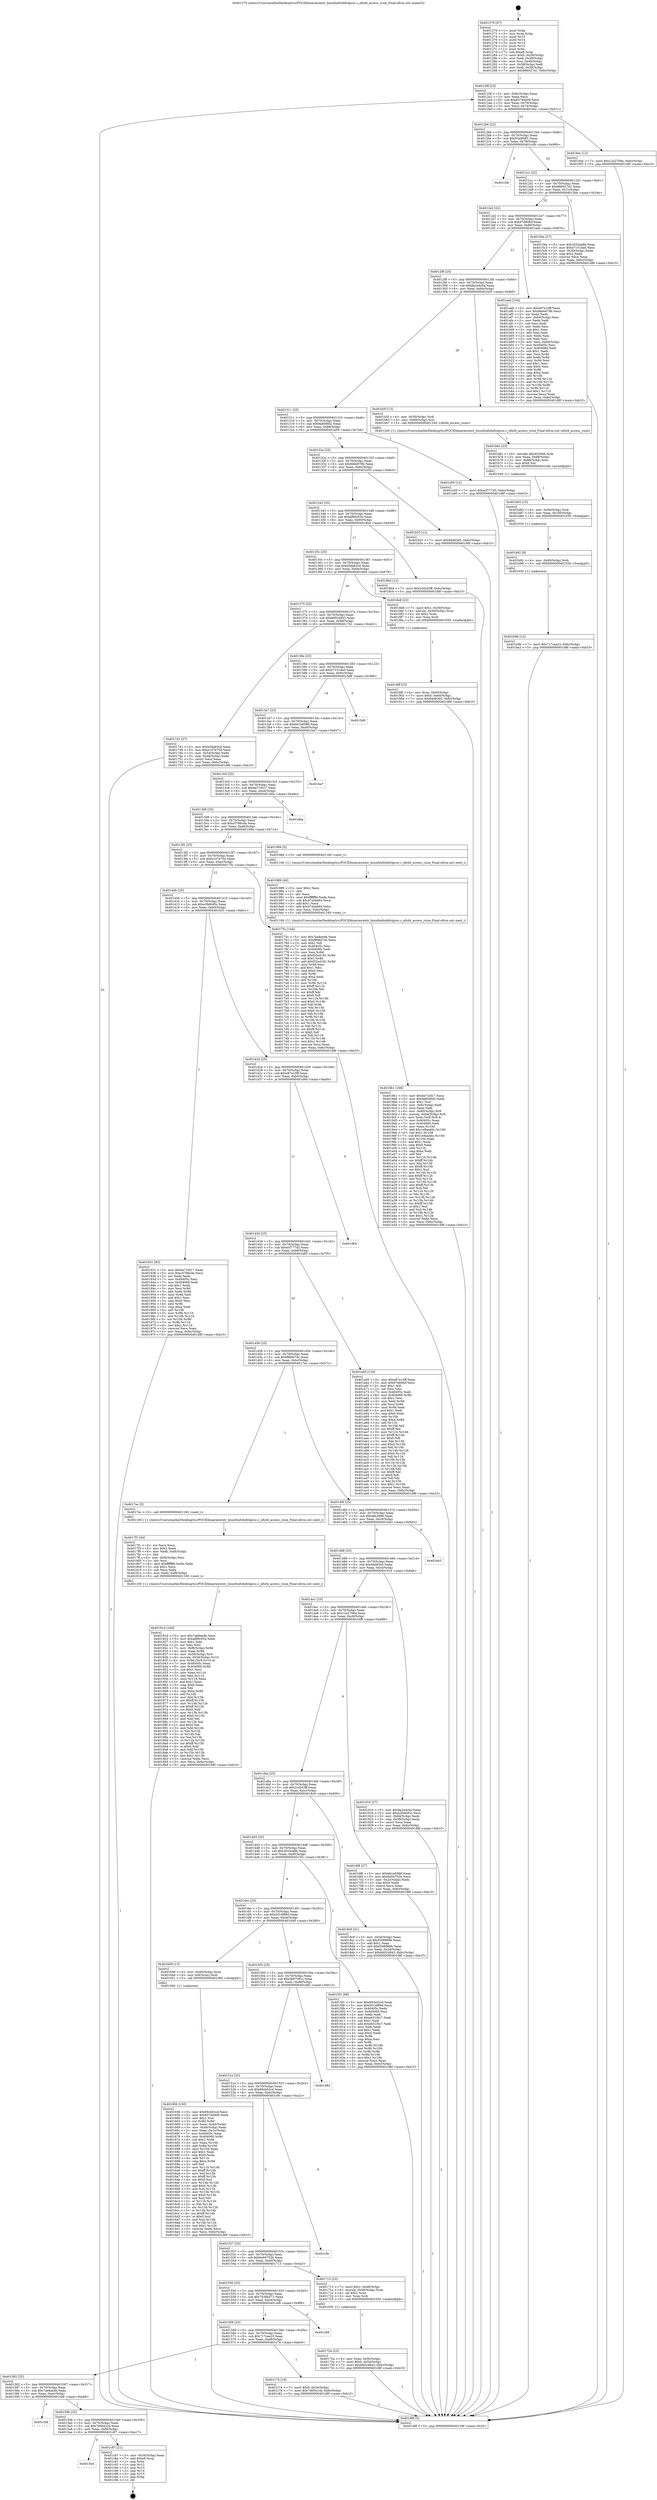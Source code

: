 digraph "0x401270" {
  label = "0x401270 (/mnt/c/Users/mathe/Desktop/tcc/POCII/binaries/extr_linuxfsnfsdnfs4proc.c_nfsd4_access_rsize_Final-ollvm.out::main(0))"
  labelloc = "t"
  node[shape=record]

  Entry [label="",width=0.3,height=0.3,shape=circle,fillcolor=black,style=filled]
  "0x40129f" [label="{
     0x40129f [23]\l
     | [instrs]\l
     &nbsp;&nbsp;0x40129f \<+3\>: mov -0x6c(%rbp),%eax\l
     &nbsp;&nbsp;0x4012a2 \<+2\>: mov %eax,%ecx\l
     &nbsp;&nbsp;0x4012a4 \<+6\>: sub $0x83749409,%ecx\l
     &nbsp;&nbsp;0x4012aa \<+3\>: mov %eax,-0x70(%rbp)\l
     &nbsp;&nbsp;0x4012ad \<+3\>: mov %ecx,-0x74(%rbp)\l
     &nbsp;&nbsp;0x4012b0 \<+6\>: je 00000000004016ec \<main+0x47c\>\l
  }"]
  "0x4016ec" [label="{
     0x4016ec [12]\l
     | [instrs]\l
     &nbsp;&nbsp;0x4016ec \<+7\>: movl $0x12a2706a,-0x6c(%rbp)\l
     &nbsp;&nbsp;0x4016f3 \<+5\>: jmp 0000000000401d8f \<main+0xb1f\>\l
  }"]
  "0x4012b6" [label="{
     0x4012b6 [22]\l
     | [instrs]\l
     &nbsp;&nbsp;0x4012b6 \<+5\>: jmp 00000000004012bb \<main+0x4b\>\l
     &nbsp;&nbsp;0x4012bb \<+3\>: mov -0x70(%rbp),%eax\l
     &nbsp;&nbsp;0x4012be \<+5\>: sub $0x83a094f1,%eax\l
     &nbsp;&nbsp;0x4012c3 \<+3\>: mov %eax,-0x78(%rbp)\l
     &nbsp;&nbsp;0x4012c6 \<+6\>: je 0000000000401c0b \<main+0x99b\>\l
  }"]
  Exit [label="",width=0.3,height=0.3,shape=circle,fillcolor=black,style=filled,peripheries=2]
  "0x401c0b" [label="{
     0x401c0b\l
  }", style=dashed]
  "0x4012cc" [label="{
     0x4012cc [22]\l
     | [instrs]\l
     &nbsp;&nbsp;0x4012cc \<+5\>: jmp 00000000004012d1 \<main+0x61\>\l
     &nbsp;&nbsp;0x4012d1 \<+3\>: mov -0x70(%rbp),%eax\l
     &nbsp;&nbsp;0x4012d4 \<+5\>: sub $0x866027d1,%eax\l
     &nbsp;&nbsp;0x4012d9 \<+3\>: mov %eax,-0x7c(%rbp)\l
     &nbsp;&nbsp;0x4012dc \<+6\>: je 00000000004015be \<main+0x34e\>\l
  }"]
  "0x4015b4" [label="{
     0x4015b4\l
  }", style=dashed]
  "0x4015be" [label="{
     0x4015be [27]\l
     | [instrs]\l
     &nbsp;&nbsp;0x4015be \<+5\>: mov $0x3033aa8b,%eax\l
     &nbsp;&nbsp;0x4015c3 \<+5\>: mov $0xb7151da0,%ecx\l
     &nbsp;&nbsp;0x4015c8 \<+3\>: mov -0x30(%rbp),%edx\l
     &nbsp;&nbsp;0x4015cb \<+3\>: cmp $0x2,%edx\l
     &nbsp;&nbsp;0x4015ce \<+3\>: cmovne %ecx,%eax\l
     &nbsp;&nbsp;0x4015d1 \<+3\>: mov %eax,-0x6c(%rbp)\l
     &nbsp;&nbsp;0x4015d4 \<+5\>: jmp 0000000000401d8f \<main+0xb1f\>\l
  }"]
  "0x4012e2" [label="{
     0x4012e2 [22]\l
     | [instrs]\l
     &nbsp;&nbsp;0x4012e2 \<+5\>: jmp 00000000004012e7 \<main+0x77\>\l
     &nbsp;&nbsp;0x4012e7 \<+3\>: mov -0x70(%rbp),%eax\l
     &nbsp;&nbsp;0x4012ea \<+5\>: sub $0x97d60fcf,%eax\l
     &nbsp;&nbsp;0x4012ef \<+3\>: mov %eax,-0x80(%rbp)\l
     &nbsp;&nbsp;0x4012f2 \<+6\>: je 0000000000401aeb \<main+0x87b\>\l
  }"]
  "0x401d8f" [label="{
     0x401d8f [5]\l
     | [instrs]\l
     &nbsp;&nbsp;0x401d8f \<+5\>: jmp 000000000040129f \<main+0x2f\>\l
  }"]
  "0x401270" [label="{
     0x401270 [47]\l
     | [instrs]\l
     &nbsp;&nbsp;0x401270 \<+1\>: push %rbp\l
     &nbsp;&nbsp;0x401271 \<+3\>: mov %rsp,%rbp\l
     &nbsp;&nbsp;0x401274 \<+2\>: push %r15\l
     &nbsp;&nbsp;0x401276 \<+2\>: push %r14\l
     &nbsp;&nbsp;0x401278 \<+2\>: push %r13\l
     &nbsp;&nbsp;0x40127a \<+2\>: push %r12\l
     &nbsp;&nbsp;0x40127c \<+1\>: push %rbx\l
     &nbsp;&nbsp;0x40127d \<+7\>: sub $0xe8,%rsp\l
     &nbsp;&nbsp;0x401284 \<+7\>: movl $0x0,-0x34(%rbp)\l
     &nbsp;&nbsp;0x40128b \<+3\>: mov %edi,-0x38(%rbp)\l
     &nbsp;&nbsp;0x40128e \<+4\>: mov %rsi,-0x40(%rbp)\l
     &nbsp;&nbsp;0x401292 \<+3\>: mov -0x38(%rbp),%edi\l
     &nbsp;&nbsp;0x401295 \<+3\>: mov %edi,-0x30(%rbp)\l
     &nbsp;&nbsp;0x401298 \<+7\>: movl $0x866027d1,-0x6c(%rbp)\l
  }"]
  "0x401c87" [label="{
     0x401c87 [21]\l
     | [instrs]\l
     &nbsp;&nbsp;0x401c87 \<+3\>: mov -0x34(%rbp),%eax\l
     &nbsp;&nbsp;0x401c8a \<+7\>: add $0xe8,%rsp\l
     &nbsp;&nbsp;0x401c91 \<+1\>: pop %rbx\l
     &nbsp;&nbsp;0x401c92 \<+2\>: pop %r12\l
     &nbsp;&nbsp;0x401c94 \<+2\>: pop %r13\l
     &nbsp;&nbsp;0x401c96 \<+2\>: pop %r14\l
     &nbsp;&nbsp;0x401c98 \<+2\>: pop %r15\l
     &nbsp;&nbsp;0x401c9a \<+1\>: pop %rbp\l
     &nbsp;&nbsp;0x401c9b \<+1\>: ret\l
  }"]
  "0x401aeb" [label="{
     0x401aeb [104]\l
     | [instrs]\l
     &nbsp;&nbsp;0x401aeb \<+5\>: mov $0xe87e10ff,%eax\l
     &nbsp;&nbsp;0x401af0 \<+5\>: mov $0x9e0e879b,%ecx\l
     &nbsp;&nbsp;0x401af5 \<+2\>: xor %edx,%edx\l
     &nbsp;&nbsp;0x401af7 \<+3\>: mov -0x64(%rbp),%esi\l
     &nbsp;&nbsp;0x401afa \<+2\>: mov %edx,%edi\l
     &nbsp;&nbsp;0x401afc \<+2\>: sub %esi,%edi\l
     &nbsp;&nbsp;0x401afe \<+2\>: mov %edx,%esi\l
     &nbsp;&nbsp;0x401b00 \<+3\>: sub $0x1,%esi\l
     &nbsp;&nbsp;0x401b03 \<+2\>: add %esi,%edi\l
     &nbsp;&nbsp;0x401b05 \<+2\>: mov %edx,%esi\l
     &nbsp;&nbsp;0x401b07 \<+2\>: sub %edi,%esi\l
     &nbsp;&nbsp;0x401b09 \<+3\>: mov %esi,-0x64(%rbp)\l
     &nbsp;&nbsp;0x401b0c \<+7\>: mov 0x40405c,%esi\l
     &nbsp;&nbsp;0x401b13 \<+7\>: mov 0x404060,%edi\l
     &nbsp;&nbsp;0x401b1a \<+3\>: sub $0x1,%edx\l
     &nbsp;&nbsp;0x401b1d \<+3\>: mov %esi,%r8d\l
     &nbsp;&nbsp;0x401b20 \<+3\>: add %edx,%r8d\l
     &nbsp;&nbsp;0x401b23 \<+4\>: imul %r8d,%esi\l
     &nbsp;&nbsp;0x401b27 \<+3\>: and $0x1,%esi\l
     &nbsp;&nbsp;0x401b2a \<+3\>: cmp $0x0,%esi\l
     &nbsp;&nbsp;0x401b2d \<+4\>: sete %r9b\l
     &nbsp;&nbsp;0x401b31 \<+3\>: cmp $0xa,%edi\l
     &nbsp;&nbsp;0x401b34 \<+4\>: setl %r10b\l
     &nbsp;&nbsp;0x401b38 \<+3\>: mov %r9b,%r11b\l
     &nbsp;&nbsp;0x401b3b \<+3\>: and %r10b,%r11b\l
     &nbsp;&nbsp;0x401b3e \<+3\>: xor %r10b,%r9b\l
     &nbsp;&nbsp;0x401b41 \<+3\>: or %r9b,%r11b\l
     &nbsp;&nbsp;0x401b44 \<+4\>: test $0x1,%r11b\l
     &nbsp;&nbsp;0x401b48 \<+3\>: cmovne %ecx,%eax\l
     &nbsp;&nbsp;0x401b4b \<+3\>: mov %eax,-0x6c(%rbp)\l
     &nbsp;&nbsp;0x401b4e \<+5\>: jmp 0000000000401d8f \<main+0xb1f\>\l
  }"]
  "0x4012f8" [label="{
     0x4012f8 [25]\l
     | [instrs]\l
     &nbsp;&nbsp;0x4012f8 \<+5\>: jmp 00000000004012fd \<main+0x8d\>\l
     &nbsp;&nbsp;0x4012fd \<+3\>: mov -0x70(%rbp),%eax\l
     &nbsp;&nbsp;0x401300 \<+5\>: sub $0x9a244c0a,%eax\l
     &nbsp;&nbsp;0x401305 \<+6\>: mov %eax,-0x84(%rbp)\l
     &nbsp;&nbsp;0x40130b \<+6\>: je 0000000000401b5f \<main+0x8ef\>\l
  }"]
  "0x40159b" [label="{
     0x40159b [25]\l
     | [instrs]\l
     &nbsp;&nbsp;0x40159b \<+5\>: jmp 00000000004015a0 \<main+0x330\>\l
     &nbsp;&nbsp;0x4015a0 \<+3\>: mov -0x70(%rbp),%eax\l
     &nbsp;&nbsp;0x4015a3 \<+5\>: sub $0x7d0041cb,%eax\l
     &nbsp;&nbsp;0x4015a8 \<+6\>: mov %eax,-0xf0(%rbp)\l
     &nbsp;&nbsp;0x4015ae \<+6\>: je 0000000000401c87 \<main+0xa17\>\l
  }"]
  "0x401b5f" [label="{
     0x401b5f [13]\l
     | [instrs]\l
     &nbsp;&nbsp;0x401b5f \<+4\>: mov -0x50(%rbp),%rdi\l
     &nbsp;&nbsp;0x401b63 \<+4\>: mov -0x60(%rbp),%rsi\l
     &nbsp;&nbsp;0x401b67 \<+5\>: call 0000000000401240 \<nfsd4_access_rsize\>\l
     | [calls]\l
     &nbsp;&nbsp;0x401240 \{1\} (/mnt/c/Users/mathe/Desktop/tcc/POCII/binaries/extr_linuxfsnfsdnfs4proc.c_nfsd4_access_rsize_Final-ollvm.out::nfsd4_access_rsize)\l
  }"]
  "0x401311" [label="{
     0x401311 [25]\l
     | [instrs]\l
     &nbsp;&nbsp;0x401311 \<+5\>: jmp 0000000000401316 \<main+0xa6\>\l
     &nbsp;&nbsp;0x401316 \<+3\>: mov -0x70(%rbp),%eax\l
     &nbsp;&nbsp;0x401319 \<+5\>: sub $0x9a856fd2,%eax\l
     &nbsp;&nbsp;0x40131e \<+6\>: mov %eax,-0x88(%rbp)\l
     &nbsp;&nbsp;0x401324 \<+6\>: je 0000000000401a59 \<main+0x7e9\>\l
  }"]
  "0x401cb8" [label="{
     0x401cb8\l
  }", style=dashed]
  "0x401a59" [label="{
     0x401a59 [12]\l
     | [instrs]\l
     &nbsp;&nbsp;0x401a59 \<+7\>: movl $0xecf777d3,-0x6c(%rbp)\l
     &nbsp;&nbsp;0x401a60 \<+5\>: jmp 0000000000401d8f \<main+0xb1f\>\l
  }"]
  "0x40132a" [label="{
     0x40132a [25]\l
     | [instrs]\l
     &nbsp;&nbsp;0x40132a \<+5\>: jmp 000000000040132f \<main+0xbf\>\l
     &nbsp;&nbsp;0x40132f \<+3\>: mov -0x70(%rbp),%eax\l
     &nbsp;&nbsp;0x401332 \<+5\>: sub $0x9e0e879b,%eax\l
     &nbsp;&nbsp;0x401337 \<+6\>: mov %eax,-0x8c(%rbp)\l
     &nbsp;&nbsp;0x40133d \<+6\>: je 0000000000401b53 \<main+0x8e3\>\l
  }"]
  "0x401582" [label="{
     0x401582 [25]\l
     | [instrs]\l
     &nbsp;&nbsp;0x401582 \<+5\>: jmp 0000000000401587 \<main+0x317\>\l
     &nbsp;&nbsp;0x401587 \<+3\>: mov -0x70(%rbp),%eax\l
     &nbsp;&nbsp;0x40158a \<+5\>: sub $0x7ae8ae4b,%eax\l
     &nbsp;&nbsp;0x40158f \<+6\>: mov %eax,-0xec(%rbp)\l
     &nbsp;&nbsp;0x401595 \<+6\>: je 0000000000401cb8 \<main+0xa48\>\l
  }"]
  "0x401b53" [label="{
     0x401b53 [12]\l
     | [instrs]\l
     &nbsp;&nbsp;0x401b53 \<+7\>: movl $0x94d63e5,-0x6c(%rbp)\l
     &nbsp;&nbsp;0x401b5a \<+5\>: jmp 0000000000401d8f \<main+0xb1f\>\l
  }"]
  "0x401343" [label="{
     0x401343 [25]\l
     | [instrs]\l
     &nbsp;&nbsp;0x401343 \<+5\>: jmp 0000000000401348 \<main+0xd8\>\l
     &nbsp;&nbsp;0x401348 \<+3\>: mov -0x70(%rbp),%eax\l
     &nbsp;&nbsp;0x40134b \<+5\>: sub $0xaf89c934,%eax\l
     &nbsp;&nbsp;0x401350 \<+6\>: mov %eax,-0x90(%rbp)\l
     &nbsp;&nbsp;0x401356 \<+6\>: je 00000000004018bd \<main+0x64d\>\l
  }"]
  "0x401c74" [label="{
     0x401c74 [19]\l
     | [instrs]\l
     &nbsp;&nbsp;0x401c74 \<+7\>: movl $0x0,-0x34(%rbp)\l
     &nbsp;&nbsp;0x401c7b \<+7\>: movl $0x7d0041cb,-0x6c(%rbp)\l
     &nbsp;&nbsp;0x401c82 \<+5\>: jmp 0000000000401d8f \<main+0xb1f\>\l
  }"]
  "0x4018bd" [label="{
     0x4018bd [12]\l
     | [instrs]\l
     &nbsp;&nbsp;0x4018bd \<+7\>: movl $0x2cd243ff,-0x6c(%rbp)\l
     &nbsp;&nbsp;0x4018c4 \<+5\>: jmp 0000000000401d8f \<main+0xb1f\>\l
  }"]
  "0x40135c" [label="{
     0x40135c [25]\l
     | [instrs]\l
     &nbsp;&nbsp;0x40135c \<+5\>: jmp 0000000000401361 \<main+0xf1\>\l
     &nbsp;&nbsp;0x401361 \<+3\>: mov -0x70(%rbp),%eax\l
     &nbsp;&nbsp;0x401364 \<+5\>: sub $0xb5da63cd,%eax\l
     &nbsp;&nbsp;0x401369 \<+6\>: mov %eax,-0x94(%rbp)\l
     &nbsp;&nbsp;0x40136f \<+6\>: je 00000000004018e8 \<main+0x678\>\l
  }"]
  "0x401569" [label="{
     0x401569 [25]\l
     | [instrs]\l
     &nbsp;&nbsp;0x401569 \<+5\>: jmp 000000000040156e \<main+0x2fe\>\l
     &nbsp;&nbsp;0x40156e \<+3\>: mov -0x70(%rbp),%eax\l
     &nbsp;&nbsp;0x401571 \<+5\>: sub $0x717cea23,%eax\l
     &nbsp;&nbsp;0x401576 \<+6\>: mov %eax,-0xe8(%rbp)\l
     &nbsp;&nbsp;0x40157c \<+6\>: je 0000000000401c74 \<main+0xa04\>\l
  }"]
  "0x4018e8" [label="{
     0x4018e8 [23]\l
     | [instrs]\l
     &nbsp;&nbsp;0x4018e8 \<+7\>: movl $0x1,-0x58(%rbp)\l
     &nbsp;&nbsp;0x4018ef \<+4\>: movslq -0x58(%rbp),%rax\l
     &nbsp;&nbsp;0x4018f3 \<+4\>: shl $0x2,%rax\l
     &nbsp;&nbsp;0x4018f7 \<+3\>: mov %rax,%rdi\l
     &nbsp;&nbsp;0x4018fa \<+5\>: call 0000000000401050 \<malloc@plt\>\l
     | [calls]\l
     &nbsp;&nbsp;0x401050 \{1\} (unknown)\l
  }"]
  "0x401375" [label="{
     0x401375 [25]\l
     | [instrs]\l
     &nbsp;&nbsp;0x401375 \<+5\>: jmp 000000000040137a \<main+0x10a\>\l
     &nbsp;&nbsp;0x40137a \<+3\>: mov -0x70(%rbp),%eax\l
     &nbsp;&nbsp;0x40137d \<+5\>: sub $0xb6024843,%eax\l
     &nbsp;&nbsp;0x401382 \<+6\>: mov %eax,-0x98(%rbp)\l
     &nbsp;&nbsp;0x401388 \<+6\>: je 0000000000401741 \<main+0x4d1\>\l
  }"]
  "0x401c68" [label="{
     0x401c68\l
  }", style=dashed]
  "0x401741" [label="{
     0x401741 [27]\l
     | [instrs]\l
     &nbsp;&nbsp;0x401741 \<+5\>: mov $0xb5da63cd,%eax\l
     &nbsp;&nbsp;0x401746 \<+5\>: mov $0xe1d7e75d,%ecx\l
     &nbsp;&nbsp;0x40174b \<+3\>: mov -0x54(%rbp),%edx\l
     &nbsp;&nbsp;0x40174e \<+3\>: cmp -0x48(%rbp),%edx\l
     &nbsp;&nbsp;0x401751 \<+3\>: cmovl %ecx,%eax\l
     &nbsp;&nbsp;0x401754 \<+3\>: mov %eax,-0x6c(%rbp)\l
     &nbsp;&nbsp;0x401757 \<+5\>: jmp 0000000000401d8f \<main+0xb1f\>\l
  }"]
  "0x40138e" [label="{
     0x40138e [25]\l
     | [instrs]\l
     &nbsp;&nbsp;0x40138e \<+5\>: jmp 0000000000401393 \<main+0x123\>\l
     &nbsp;&nbsp;0x401393 \<+3\>: mov -0x70(%rbp),%eax\l
     &nbsp;&nbsp;0x401396 \<+5\>: sub $0xb7151da0,%eax\l
     &nbsp;&nbsp;0x40139b \<+6\>: mov %eax,-0x9c(%rbp)\l
     &nbsp;&nbsp;0x4013a1 \<+6\>: je 00000000004015d9 \<main+0x369\>\l
  }"]
  "0x401b9b" [label="{
     0x401b9b [12]\l
     | [instrs]\l
     &nbsp;&nbsp;0x401b9b \<+7\>: movl $0x717cea23,-0x6c(%rbp)\l
     &nbsp;&nbsp;0x401ba2 \<+5\>: jmp 0000000000401d8f \<main+0xb1f\>\l
  }"]
  "0x4015d9" [label="{
     0x4015d9\l
  }", style=dashed]
  "0x4013a7" [label="{
     0x4013a7 [25]\l
     | [instrs]\l
     &nbsp;&nbsp;0x4013a7 \<+5\>: jmp 00000000004013ac \<main+0x13c\>\l
     &nbsp;&nbsp;0x4013ac \<+3\>: mov -0x70(%rbp),%eax\l
     &nbsp;&nbsp;0x4013af \<+5\>: sub $0xbb1e6588,%eax\l
     &nbsp;&nbsp;0x4013b4 \<+6\>: mov %eax,-0xa0(%rbp)\l
     &nbsp;&nbsp;0x4013ba \<+6\>: je 0000000000401ba7 \<main+0x937\>\l
  }"]
  "0x401b92" [label="{
     0x401b92 [9]\l
     | [instrs]\l
     &nbsp;&nbsp;0x401b92 \<+4\>: mov -0x60(%rbp),%rdi\l
     &nbsp;&nbsp;0x401b96 \<+5\>: call 0000000000401030 \<free@plt\>\l
     | [calls]\l
     &nbsp;&nbsp;0x401030 \{1\} (unknown)\l
  }"]
  "0x401ba7" [label="{
     0x401ba7\l
  }", style=dashed]
  "0x4013c0" [label="{
     0x4013c0 [25]\l
     | [instrs]\l
     &nbsp;&nbsp;0x4013c0 \<+5\>: jmp 00000000004013c5 \<main+0x155\>\l
     &nbsp;&nbsp;0x4013c5 \<+3\>: mov -0x70(%rbp),%eax\l
     &nbsp;&nbsp;0x4013c8 \<+5\>: sub $0xbe71fd17,%eax\l
     &nbsp;&nbsp;0x4013cd \<+6\>: mov %eax,-0xa4(%rbp)\l
     &nbsp;&nbsp;0x4013d3 \<+6\>: je 0000000000401d0a \<main+0xa9a\>\l
  }"]
  "0x401b83" [label="{
     0x401b83 [15]\l
     | [instrs]\l
     &nbsp;&nbsp;0x401b83 \<+4\>: mov -0x50(%rbp),%rdi\l
     &nbsp;&nbsp;0x401b87 \<+6\>: mov %eax,-0x100(%rbp)\l
     &nbsp;&nbsp;0x401b8d \<+5\>: call 0000000000401030 \<free@plt\>\l
     | [calls]\l
     &nbsp;&nbsp;0x401030 \{1\} (unknown)\l
  }"]
  "0x401d0a" [label="{
     0x401d0a\l
  }", style=dashed]
  "0x4013d9" [label="{
     0x4013d9 [25]\l
     | [instrs]\l
     &nbsp;&nbsp;0x4013d9 \<+5\>: jmp 00000000004013de \<main+0x16e\>\l
     &nbsp;&nbsp;0x4013de \<+3\>: mov -0x70(%rbp),%eax\l
     &nbsp;&nbsp;0x4013e1 \<+5\>: sub $0xc5786cde,%eax\l
     &nbsp;&nbsp;0x4013e6 \<+6\>: mov %eax,-0xa8(%rbp)\l
     &nbsp;&nbsp;0x4013ec \<+6\>: je 0000000000401984 \<main+0x714\>\l
  }"]
  "0x401b6c" [label="{
     0x401b6c [23]\l
     | [instrs]\l
     &nbsp;&nbsp;0x401b6c \<+10\>: movabs $0x4020b6,%rdi\l
     &nbsp;&nbsp;0x401b76 \<+3\>: mov %eax,-0x68(%rbp)\l
     &nbsp;&nbsp;0x401b79 \<+3\>: mov -0x68(%rbp),%esi\l
     &nbsp;&nbsp;0x401b7c \<+2\>: mov $0x0,%al\l
     &nbsp;&nbsp;0x401b7e \<+5\>: call 0000000000401040 \<printf@plt\>\l
     | [calls]\l
     &nbsp;&nbsp;0x401040 \{1\} (unknown)\l
  }"]
  "0x401984" [label="{
     0x401984 [5]\l
     | [instrs]\l
     &nbsp;&nbsp;0x401984 \<+5\>: call 0000000000401160 \<next_i\>\l
     | [calls]\l
     &nbsp;&nbsp;0x401160 \{1\} (/mnt/c/Users/mathe/Desktop/tcc/POCII/binaries/extr_linuxfsnfsdnfs4proc.c_nfsd4_access_rsize_Final-ollvm.out::next_i)\l
  }"]
  "0x4013f2" [label="{
     0x4013f2 [25]\l
     | [instrs]\l
     &nbsp;&nbsp;0x4013f2 \<+5\>: jmp 00000000004013f7 \<main+0x187\>\l
     &nbsp;&nbsp;0x4013f7 \<+3\>: mov -0x70(%rbp),%eax\l
     &nbsp;&nbsp;0x4013fa \<+5\>: sub $0xe1d7e75d,%eax\l
     &nbsp;&nbsp;0x4013ff \<+6\>: mov %eax,-0xac(%rbp)\l
     &nbsp;&nbsp;0x401405 \<+6\>: je 000000000040175c \<main+0x4ec\>\l
  }"]
  "0x4019b1" [label="{
     0x4019b1 [168]\l
     | [instrs]\l
     &nbsp;&nbsp;0x4019b1 \<+5\>: mov $0xbe71fd17,%ecx\l
     &nbsp;&nbsp;0x4019b6 \<+5\>: mov $0x9a856fd2,%edx\l
     &nbsp;&nbsp;0x4019bb \<+3\>: mov $0x1,%sil\l
     &nbsp;&nbsp;0x4019be \<+6\>: mov -0xfc(%rbp),%edi\l
     &nbsp;&nbsp;0x4019c4 \<+3\>: imul %eax,%edi\l
     &nbsp;&nbsp;0x4019c7 \<+4\>: mov -0x60(%rbp),%r8\l
     &nbsp;&nbsp;0x4019cb \<+4\>: movslq -0x64(%rbp),%r9\l
     &nbsp;&nbsp;0x4019cf \<+4\>: mov %edi,(%r8,%r9,4)\l
     &nbsp;&nbsp;0x4019d3 \<+7\>: mov 0x40405c,%eax\l
     &nbsp;&nbsp;0x4019da \<+7\>: mov 0x404060,%edi\l
     &nbsp;&nbsp;0x4019e1 \<+3\>: mov %eax,%r10d\l
     &nbsp;&nbsp;0x4019e4 \<+7\>: add $0x1e8aaddc,%r10d\l
     &nbsp;&nbsp;0x4019eb \<+4\>: sub $0x1,%r10d\l
     &nbsp;&nbsp;0x4019ef \<+7\>: sub $0x1e8aaddc,%r10d\l
     &nbsp;&nbsp;0x4019f6 \<+4\>: imul %r10d,%eax\l
     &nbsp;&nbsp;0x4019fa \<+3\>: and $0x1,%eax\l
     &nbsp;&nbsp;0x4019fd \<+3\>: cmp $0x0,%eax\l
     &nbsp;&nbsp;0x401a00 \<+4\>: sete %r11b\l
     &nbsp;&nbsp;0x401a04 \<+3\>: cmp $0xa,%edi\l
     &nbsp;&nbsp;0x401a07 \<+3\>: setl %bl\l
     &nbsp;&nbsp;0x401a0a \<+3\>: mov %r11b,%r14b\l
     &nbsp;&nbsp;0x401a0d \<+4\>: xor $0xff,%r14b\l
     &nbsp;&nbsp;0x401a11 \<+3\>: mov %bl,%r15b\l
     &nbsp;&nbsp;0x401a14 \<+4\>: xor $0xff,%r15b\l
     &nbsp;&nbsp;0x401a18 \<+4\>: xor $0x1,%sil\l
     &nbsp;&nbsp;0x401a1c \<+3\>: mov %r14b,%r12b\l
     &nbsp;&nbsp;0x401a1f \<+4\>: and $0xff,%r12b\l
     &nbsp;&nbsp;0x401a23 \<+3\>: and %sil,%r11b\l
     &nbsp;&nbsp;0x401a26 \<+3\>: mov %r15b,%r13b\l
     &nbsp;&nbsp;0x401a29 \<+4\>: and $0xff,%r13b\l
     &nbsp;&nbsp;0x401a2d \<+3\>: and %sil,%bl\l
     &nbsp;&nbsp;0x401a30 \<+3\>: or %r11b,%r12b\l
     &nbsp;&nbsp;0x401a33 \<+3\>: or %bl,%r13b\l
     &nbsp;&nbsp;0x401a36 \<+3\>: xor %r13b,%r12b\l
     &nbsp;&nbsp;0x401a39 \<+3\>: or %r15b,%r14b\l
     &nbsp;&nbsp;0x401a3c \<+4\>: xor $0xff,%r14b\l
     &nbsp;&nbsp;0x401a40 \<+4\>: or $0x1,%sil\l
     &nbsp;&nbsp;0x401a44 \<+3\>: and %sil,%r14b\l
     &nbsp;&nbsp;0x401a47 \<+3\>: or %r14b,%r12b\l
     &nbsp;&nbsp;0x401a4a \<+4\>: test $0x1,%r12b\l
     &nbsp;&nbsp;0x401a4e \<+3\>: cmovne %edx,%ecx\l
     &nbsp;&nbsp;0x401a51 \<+3\>: mov %ecx,-0x6c(%rbp)\l
     &nbsp;&nbsp;0x401a54 \<+5\>: jmp 0000000000401d8f \<main+0xb1f\>\l
  }"]
  "0x40175c" [label="{
     0x40175c [144]\l
     | [instrs]\l
     &nbsp;&nbsp;0x40175c \<+5\>: mov $0x7ae8ae4b,%eax\l
     &nbsp;&nbsp;0x401761 \<+5\>: mov $0xf89847dc,%ecx\l
     &nbsp;&nbsp;0x401766 \<+2\>: mov $0x1,%dl\l
     &nbsp;&nbsp;0x401768 \<+7\>: mov 0x40405c,%esi\l
     &nbsp;&nbsp;0x40176f \<+7\>: mov 0x404060,%edi\l
     &nbsp;&nbsp;0x401776 \<+3\>: mov %esi,%r8d\l
     &nbsp;&nbsp;0x401779 \<+7\>: sub $0xf32a4181,%r8d\l
     &nbsp;&nbsp;0x401780 \<+4\>: sub $0x1,%r8d\l
     &nbsp;&nbsp;0x401784 \<+7\>: add $0xf32a4181,%r8d\l
     &nbsp;&nbsp;0x40178b \<+4\>: imul %r8d,%esi\l
     &nbsp;&nbsp;0x40178f \<+3\>: and $0x1,%esi\l
     &nbsp;&nbsp;0x401792 \<+3\>: cmp $0x0,%esi\l
     &nbsp;&nbsp;0x401795 \<+4\>: sete %r9b\l
     &nbsp;&nbsp;0x401799 \<+3\>: cmp $0xa,%edi\l
     &nbsp;&nbsp;0x40179c \<+4\>: setl %r10b\l
     &nbsp;&nbsp;0x4017a0 \<+3\>: mov %r9b,%r11b\l
     &nbsp;&nbsp;0x4017a3 \<+4\>: xor $0xff,%r11b\l
     &nbsp;&nbsp;0x4017a7 \<+3\>: mov %r10b,%bl\l
     &nbsp;&nbsp;0x4017aa \<+3\>: xor $0xff,%bl\l
     &nbsp;&nbsp;0x4017ad \<+3\>: xor $0x0,%dl\l
     &nbsp;&nbsp;0x4017b0 \<+3\>: mov %r11b,%r14b\l
     &nbsp;&nbsp;0x4017b3 \<+4\>: and $0x0,%r14b\l
     &nbsp;&nbsp;0x4017b7 \<+3\>: and %dl,%r9b\l
     &nbsp;&nbsp;0x4017ba \<+3\>: mov %bl,%r15b\l
     &nbsp;&nbsp;0x4017bd \<+4\>: and $0x0,%r15b\l
     &nbsp;&nbsp;0x4017c1 \<+3\>: and %dl,%r10b\l
     &nbsp;&nbsp;0x4017c4 \<+3\>: or %r9b,%r14b\l
     &nbsp;&nbsp;0x4017c7 \<+3\>: or %r10b,%r15b\l
     &nbsp;&nbsp;0x4017ca \<+3\>: xor %r15b,%r14b\l
     &nbsp;&nbsp;0x4017cd \<+3\>: or %bl,%r11b\l
     &nbsp;&nbsp;0x4017d0 \<+4\>: xor $0xff,%r11b\l
     &nbsp;&nbsp;0x4017d4 \<+3\>: or $0x0,%dl\l
     &nbsp;&nbsp;0x4017d7 \<+3\>: and %dl,%r11b\l
     &nbsp;&nbsp;0x4017da \<+3\>: or %r11b,%r14b\l
     &nbsp;&nbsp;0x4017dd \<+4\>: test $0x1,%r14b\l
     &nbsp;&nbsp;0x4017e1 \<+3\>: cmovne %ecx,%eax\l
     &nbsp;&nbsp;0x4017e4 \<+3\>: mov %eax,-0x6c(%rbp)\l
     &nbsp;&nbsp;0x4017e7 \<+5\>: jmp 0000000000401d8f \<main+0xb1f\>\l
  }"]
  "0x40140b" [label="{
     0x40140b [25]\l
     | [instrs]\l
     &nbsp;&nbsp;0x40140b \<+5\>: jmp 0000000000401410 \<main+0x1a0\>\l
     &nbsp;&nbsp;0x401410 \<+3\>: mov -0x70(%rbp),%eax\l
     &nbsp;&nbsp;0x401413 \<+5\>: sub $0xe29d0d5c,%eax\l
     &nbsp;&nbsp;0x401418 \<+6\>: mov %eax,-0xb0(%rbp)\l
     &nbsp;&nbsp;0x40141e \<+6\>: je 0000000000401931 \<main+0x6c1\>\l
  }"]
  "0x401989" [label="{
     0x401989 [40]\l
     | [instrs]\l
     &nbsp;&nbsp;0x401989 \<+5\>: mov $0x2,%ecx\l
     &nbsp;&nbsp;0x40198e \<+1\>: cltd\l
     &nbsp;&nbsp;0x40198f \<+2\>: idiv %ecx\l
     &nbsp;&nbsp;0x401991 \<+6\>: imul $0xfffffffe,%edx,%ecx\l
     &nbsp;&nbsp;0x401997 \<+6\>: sub $0x47a5a664,%ecx\l
     &nbsp;&nbsp;0x40199d \<+3\>: add $0x1,%ecx\l
     &nbsp;&nbsp;0x4019a0 \<+6\>: add $0x47a5a664,%ecx\l
     &nbsp;&nbsp;0x4019a6 \<+6\>: mov %ecx,-0xfc(%rbp)\l
     &nbsp;&nbsp;0x4019ac \<+5\>: call 0000000000401160 \<next_i\>\l
     | [calls]\l
     &nbsp;&nbsp;0x401160 \{1\} (/mnt/c/Users/mathe/Desktop/tcc/POCII/binaries/extr_linuxfsnfsdnfs4proc.c_nfsd4_access_rsize_Final-ollvm.out::next_i)\l
  }"]
  "0x401931" [label="{
     0x401931 [83]\l
     | [instrs]\l
     &nbsp;&nbsp;0x401931 \<+5\>: mov $0xbe71fd17,%eax\l
     &nbsp;&nbsp;0x401936 \<+5\>: mov $0xc5786cde,%ecx\l
     &nbsp;&nbsp;0x40193b \<+2\>: xor %edx,%edx\l
     &nbsp;&nbsp;0x40193d \<+7\>: mov 0x40405c,%esi\l
     &nbsp;&nbsp;0x401944 \<+7\>: mov 0x404060,%edi\l
     &nbsp;&nbsp;0x40194b \<+3\>: sub $0x1,%edx\l
     &nbsp;&nbsp;0x40194e \<+3\>: mov %esi,%r8d\l
     &nbsp;&nbsp;0x401951 \<+3\>: add %edx,%r8d\l
     &nbsp;&nbsp;0x401954 \<+4\>: imul %r8d,%esi\l
     &nbsp;&nbsp;0x401958 \<+3\>: and $0x1,%esi\l
     &nbsp;&nbsp;0x40195b \<+3\>: cmp $0x0,%esi\l
     &nbsp;&nbsp;0x40195e \<+4\>: sete %r9b\l
     &nbsp;&nbsp;0x401962 \<+3\>: cmp $0xa,%edi\l
     &nbsp;&nbsp;0x401965 \<+4\>: setl %r10b\l
     &nbsp;&nbsp;0x401969 \<+3\>: mov %r9b,%r11b\l
     &nbsp;&nbsp;0x40196c \<+3\>: and %r10b,%r11b\l
     &nbsp;&nbsp;0x40196f \<+3\>: xor %r10b,%r9b\l
     &nbsp;&nbsp;0x401972 \<+3\>: or %r9b,%r11b\l
     &nbsp;&nbsp;0x401975 \<+4\>: test $0x1,%r11b\l
     &nbsp;&nbsp;0x401979 \<+3\>: cmovne %ecx,%eax\l
     &nbsp;&nbsp;0x40197c \<+3\>: mov %eax,-0x6c(%rbp)\l
     &nbsp;&nbsp;0x40197f \<+5\>: jmp 0000000000401d8f \<main+0xb1f\>\l
  }"]
  "0x401424" [label="{
     0x401424 [25]\l
     | [instrs]\l
     &nbsp;&nbsp;0x401424 \<+5\>: jmp 0000000000401429 \<main+0x1b9\>\l
     &nbsp;&nbsp;0x401429 \<+3\>: mov -0x70(%rbp),%eax\l
     &nbsp;&nbsp;0x40142c \<+5\>: sub $0xe87e10ff,%eax\l
     &nbsp;&nbsp;0x401431 \<+6\>: mov %eax,-0xb4(%rbp)\l
     &nbsp;&nbsp;0x401437 \<+6\>: je 0000000000401d64 \<main+0xaf4\>\l
  }"]
  "0x4018ff" [label="{
     0x4018ff [23]\l
     | [instrs]\l
     &nbsp;&nbsp;0x4018ff \<+4\>: mov %rax,-0x60(%rbp)\l
     &nbsp;&nbsp;0x401903 \<+7\>: movl $0x0,-0x64(%rbp)\l
     &nbsp;&nbsp;0x40190a \<+7\>: movl $0x94d63e5,-0x6c(%rbp)\l
     &nbsp;&nbsp;0x401911 \<+5\>: jmp 0000000000401d8f \<main+0xb1f\>\l
  }"]
  "0x401d64" [label="{
     0x401d64\l
  }", style=dashed]
  "0x40143d" [label="{
     0x40143d [25]\l
     | [instrs]\l
     &nbsp;&nbsp;0x40143d \<+5\>: jmp 0000000000401442 \<main+0x1d2\>\l
     &nbsp;&nbsp;0x401442 \<+3\>: mov -0x70(%rbp),%eax\l
     &nbsp;&nbsp;0x401445 \<+5\>: sub $0xecf777d3,%eax\l
     &nbsp;&nbsp;0x40144a \<+6\>: mov %eax,-0xb8(%rbp)\l
     &nbsp;&nbsp;0x401450 \<+6\>: je 0000000000401a65 \<main+0x7f5\>\l
  }"]
  "0x40181d" [label="{
     0x40181d [160]\l
     | [instrs]\l
     &nbsp;&nbsp;0x40181d \<+5\>: mov $0x7ae8ae4b,%ecx\l
     &nbsp;&nbsp;0x401822 \<+5\>: mov $0xaf89c934,%edx\l
     &nbsp;&nbsp;0x401827 \<+3\>: mov $0x1,%dil\l
     &nbsp;&nbsp;0x40182a \<+2\>: xor %esi,%esi\l
     &nbsp;&nbsp;0x40182c \<+7\>: mov -0xf8(%rbp),%r8d\l
     &nbsp;&nbsp;0x401833 \<+4\>: imul %eax,%r8d\l
     &nbsp;&nbsp;0x401837 \<+4\>: mov -0x50(%rbp),%r9\l
     &nbsp;&nbsp;0x40183b \<+4\>: movslq -0x54(%rbp),%r10\l
     &nbsp;&nbsp;0x40183f \<+4\>: mov %r8d,(%r9,%r10,4)\l
     &nbsp;&nbsp;0x401843 \<+7\>: mov 0x40405c,%eax\l
     &nbsp;&nbsp;0x40184a \<+8\>: mov 0x404060,%r8d\l
     &nbsp;&nbsp;0x401852 \<+3\>: sub $0x1,%esi\l
     &nbsp;&nbsp;0x401855 \<+3\>: mov %eax,%r11d\l
     &nbsp;&nbsp;0x401858 \<+3\>: add %esi,%r11d\l
     &nbsp;&nbsp;0x40185b \<+4\>: imul %r11d,%eax\l
     &nbsp;&nbsp;0x40185f \<+3\>: and $0x1,%eax\l
     &nbsp;&nbsp;0x401862 \<+3\>: cmp $0x0,%eax\l
     &nbsp;&nbsp;0x401865 \<+3\>: sete %bl\l
     &nbsp;&nbsp;0x401868 \<+4\>: cmp $0xa,%r8d\l
     &nbsp;&nbsp;0x40186c \<+4\>: setl %r14b\l
     &nbsp;&nbsp;0x401870 \<+3\>: mov %bl,%r15b\l
     &nbsp;&nbsp;0x401873 \<+4\>: xor $0xff,%r15b\l
     &nbsp;&nbsp;0x401877 \<+3\>: mov %r14b,%r12b\l
     &nbsp;&nbsp;0x40187a \<+4\>: xor $0xff,%r12b\l
     &nbsp;&nbsp;0x40187e \<+4\>: xor $0x0,%dil\l
     &nbsp;&nbsp;0x401882 \<+3\>: mov %r15b,%r13b\l
     &nbsp;&nbsp;0x401885 \<+4\>: and $0x0,%r13b\l
     &nbsp;&nbsp;0x401889 \<+3\>: and %dil,%bl\l
     &nbsp;&nbsp;0x40188c \<+3\>: mov %r12b,%al\l
     &nbsp;&nbsp;0x40188f \<+2\>: and $0x0,%al\l
     &nbsp;&nbsp;0x401891 \<+3\>: and %dil,%r14b\l
     &nbsp;&nbsp;0x401894 \<+3\>: or %bl,%r13b\l
     &nbsp;&nbsp;0x401897 \<+3\>: or %r14b,%al\l
     &nbsp;&nbsp;0x40189a \<+3\>: xor %al,%r13b\l
     &nbsp;&nbsp;0x40189d \<+3\>: or %r12b,%r15b\l
     &nbsp;&nbsp;0x4018a0 \<+4\>: xor $0xff,%r15b\l
     &nbsp;&nbsp;0x4018a4 \<+4\>: or $0x0,%dil\l
     &nbsp;&nbsp;0x4018a8 \<+3\>: and %dil,%r15b\l
     &nbsp;&nbsp;0x4018ab \<+3\>: or %r15b,%r13b\l
     &nbsp;&nbsp;0x4018ae \<+4\>: test $0x1,%r13b\l
     &nbsp;&nbsp;0x4018b2 \<+3\>: cmovne %edx,%ecx\l
     &nbsp;&nbsp;0x4018b5 \<+3\>: mov %ecx,-0x6c(%rbp)\l
     &nbsp;&nbsp;0x4018b8 \<+5\>: jmp 0000000000401d8f \<main+0xb1f\>\l
  }"]
  "0x401a65" [label="{
     0x401a65 [134]\l
     | [instrs]\l
     &nbsp;&nbsp;0x401a65 \<+5\>: mov $0xe87e10ff,%eax\l
     &nbsp;&nbsp;0x401a6a \<+5\>: mov $0x97d60fcf,%ecx\l
     &nbsp;&nbsp;0x401a6f \<+2\>: mov $0x1,%dl\l
     &nbsp;&nbsp;0x401a71 \<+2\>: xor %esi,%esi\l
     &nbsp;&nbsp;0x401a73 \<+7\>: mov 0x40405c,%edi\l
     &nbsp;&nbsp;0x401a7a \<+8\>: mov 0x404060,%r8d\l
     &nbsp;&nbsp;0x401a82 \<+3\>: sub $0x1,%esi\l
     &nbsp;&nbsp;0x401a85 \<+3\>: mov %edi,%r9d\l
     &nbsp;&nbsp;0x401a88 \<+3\>: add %esi,%r9d\l
     &nbsp;&nbsp;0x401a8b \<+4\>: imul %r9d,%edi\l
     &nbsp;&nbsp;0x401a8f \<+3\>: and $0x1,%edi\l
     &nbsp;&nbsp;0x401a92 \<+3\>: cmp $0x0,%edi\l
     &nbsp;&nbsp;0x401a95 \<+4\>: sete %r10b\l
     &nbsp;&nbsp;0x401a99 \<+4\>: cmp $0xa,%r8d\l
     &nbsp;&nbsp;0x401a9d \<+4\>: setl %r11b\l
     &nbsp;&nbsp;0x401aa1 \<+3\>: mov %r10b,%bl\l
     &nbsp;&nbsp;0x401aa4 \<+3\>: xor $0xff,%bl\l
     &nbsp;&nbsp;0x401aa7 \<+3\>: mov %r11b,%r14b\l
     &nbsp;&nbsp;0x401aaa \<+4\>: xor $0xff,%r14b\l
     &nbsp;&nbsp;0x401aae \<+3\>: xor $0x0,%dl\l
     &nbsp;&nbsp;0x401ab1 \<+3\>: mov %bl,%r15b\l
     &nbsp;&nbsp;0x401ab4 \<+4\>: and $0x0,%r15b\l
     &nbsp;&nbsp;0x401ab8 \<+3\>: and %dl,%r10b\l
     &nbsp;&nbsp;0x401abb \<+3\>: mov %r14b,%r12b\l
     &nbsp;&nbsp;0x401abe \<+4\>: and $0x0,%r12b\l
     &nbsp;&nbsp;0x401ac2 \<+3\>: and %dl,%r11b\l
     &nbsp;&nbsp;0x401ac5 \<+3\>: or %r10b,%r15b\l
     &nbsp;&nbsp;0x401ac8 \<+3\>: or %r11b,%r12b\l
     &nbsp;&nbsp;0x401acb \<+3\>: xor %r12b,%r15b\l
     &nbsp;&nbsp;0x401ace \<+3\>: or %r14b,%bl\l
     &nbsp;&nbsp;0x401ad1 \<+3\>: xor $0xff,%bl\l
     &nbsp;&nbsp;0x401ad4 \<+3\>: or $0x0,%dl\l
     &nbsp;&nbsp;0x401ad7 \<+2\>: and %dl,%bl\l
     &nbsp;&nbsp;0x401ad9 \<+3\>: or %bl,%r15b\l
     &nbsp;&nbsp;0x401adc \<+4\>: test $0x1,%r15b\l
     &nbsp;&nbsp;0x401ae0 \<+3\>: cmovne %ecx,%eax\l
     &nbsp;&nbsp;0x401ae3 \<+3\>: mov %eax,-0x6c(%rbp)\l
     &nbsp;&nbsp;0x401ae6 \<+5\>: jmp 0000000000401d8f \<main+0xb1f\>\l
  }"]
  "0x401456" [label="{
     0x401456 [25]\l
     | [instrs]\l
     &nbsp;&nbsp;0x401456 \<+5\>: jmp 000000000040145b \<main+0x1eb\>\l
     &nbsp;&nbsp;0x40145b \<+3\>: mov -0x70(%rbp),%eax\l
     &nbsp;&nbsp;0x40145e \<+5\>: sub $0xf89847dc,%eax\l
     &nbsp;&nbsp;0x401463 \<+6\>: mov %eax,-0xbc(%rbp)\l
     &nbsp;&nbsp;0x401469 \<+6\>: je 00000000004017ec \<main+0x57c\>\l
  }"]
  "0x4017f1" [label="{
     0x4017f1 [44]\l
     | [instrs]\l
     &nbsp;&nbsp;0x4017f1 \<+2\>: xor %ecx,%ecx\l
     &nbsp;&nbsp;0x4017f3 \<+5\>: mov $0x2,%edx\l
     &nbsp;&nbsp;0x4017f8 \<+6\>: mov %edx,-0xf4(%rbp)\l
     &nbsp;&nbsp;0x4017fe \<+1\>: cltd\l
     &nbsp;&nbsp;0x4017ff \<+6\>: mov -0xf4(%rbp),%esi\l
     &nbsp;&nbsp;0x401805 \<+2\>: idiv %esi\l
     &nbsp;&nbsp;0x401807 \<+6\>: imul $0xfffffffe,%edx,%edx\l
     &nbsp;&nbsp;0x40180d \<+3\>: sub $0x1,%ecx\l
     &nbsp;&nbsp;0x401810 \<+2\>: sub %ecx,%edx\l
     &nbsp;&nbsp;0x401812 \<+6\>: mov %edx,-0xf8(%rbp)\l
     &nbsp;&nbsp;0x401818 \<+5\>: call 0000000000401160 \<next_i\>\l
     | [calls]\l
     &nbsp;&nbsp;0x401160 \{1\} (/mnt/c/Users/mathe/Desktop/tcc/POCII/binaries/extr_linuxfsnfsdnfs4proc.c_nfsd4_access_rsize_Final-ollvm.out::next_i)\l
  }"]
  "0x4017ec" [label="{
     0x4017ec [5]\l
     | [instrs]\l
     &nbsp;&nbsp;0x4017ec \<+5\>: call 0000000000401160 \<next_i\>\l
     | [calls]\l
     &nbsp;&nbsp;0x401160 \{1\} (/mnt/c/Users/mathe/Desktop/tcc/POCII/binaries/extr_linuxfsnfsdnfs4proc.c_nfsd4_access_rsize_Final-ollvm.out::next_i)\l
  }"]
  "0x40146f" [label="{
     0x40146f [25]\l
     | [instrs]\l
     &nbsp;&nbsp;0x40146f \<+5\>: jmp 0000000000401474 \<main+0x204\>\l
     &nbsp;&nbsp;0x401474 \<+3\>: mov -0x70(%rbp),%eax\l
     &nbsp;&nbsp;0x401477 \<+5\>: sub $0x48e2990,%eax\l
     &nbsp;&nbsp;0x40147c \<+6\>: mov %eax,-0xc0(%rbp)\l
     &nbsp;&nbsp;0x401482 \<+6\>: je 0000000000401bb3 \<main+0x943\>\l
  }"]
  "0x40172a" [label="{
     0x40172a [23]\l
     | [instrs]\l
     &nbsp;&nbsp;0x40172a \<+4\>: mov %rax,-0x50(%rbp)\l
     &nbsp;&nbsp;0x40172e \<+7\>: movl $0x0,-0x54(%rbp)\l
     &nbsp;&nbsp;0x401735 \<+7\>: movl $0xb6024843,-0x6c(%rbp)\l
     &nbsp;&nbsp;0x40173c \<+5\>: jmp 0000000000401d8f \<main+0xb1f\>\l
  }"]
  "0x401bb3" [label="{
     0x401bb3\l
  }", style=dashed]
  "0x401488" [label="{
     0x401488 [25]\l
     | [instrs]\l
     &nbsp;&nbsp;0x401488 \<+5\>: jmp 000000000040148d \<main+0x21d\>\l
     &nbsp;&nbsp;0x40148d \<+3\>: mov -0x70(%rbp),%eax\l
     &nbsp;&nbsp;0x401490 \<+5\>: sub $0x94d63e5,%eax\l
     &nbsp;&nbsp;0x401495 \<+6\>: mov %eax,-0xc4(%rbp)\l
     &nbsp;&nbsp;0x40149b \<+6\>: je 0000000000401916 \<main+0x6a6\>\l
  }"]
  "0x401550" [label="{
     0x401550 [25]\l
     | [instrs]\l
     &nbsp;&nbsp;0x401550 \<+5\>: jmp 0000000000401555 \<main+0x2e5\>\l
     &nbsp;&nbsp;0x401555 \<+3\>: mov -0x70(%rbp),%eax\l
     &nbsp;&nbsp;0x401558 \<+5\>: sub $0x7036b571,%eax\l
     &nbsp;&nbsp;0x40155d \<+6\>: mov %eax,-0xe4(%rbp)\l
     &nbsp;&nbsp;0x401563 \<+6\>: je 0000000000401c68 \<main+0x9f8\>\l
  }"]
  "0x401916" [label="{
     0x401916 [27]\l
     | [instrs]\l
     &nbsp;&nbsp;0x401916 \<+5\>: mov $0x9a244c0a,%eax\l
     &nbsp;&nbsp;0x40191b \<+5\>: mov $0xe29d0d5c,%ecx\l
     &nbsp;&nbsp;0x401920 \<+3\>: mov -0x64(%rbp),%edx\l
     &nbsp;&nbsp;0x401923 \<+3\>: cmp -0x58(%rbp),%edx\l
     &nbsp;&nbsp;0x401926 \<+3\>: cmovl %ecx,%eax\l
     &nbsp;&nbsp;0x401929 \<+3\>: mov %eax,-0x6c(%rbp)\l
     &nbsp;&nbsp;0x40192c \<+5\>: jmp 0000000000401d8f \<main+0xb1f\>\l
  }"]
  "0x4014a1" [label="{
     0x4014a1 [25]\l
     | [instrs]\l
     &nbsp;&nbsp;0x4014a1 \<+5\>: jmp 00000000004014a6 \<main+0x236\>\l
     &nbsp;&nbsp;0x4014a6 \<+3\>: mov -0x70(%rbp),%eax\l
     &nbsp;&nbsp;0x4014a9 \<+5\>: sub $0x12a2706a,%eax\l
     &nbsp;&nbsp;0x4014ae \<+6\>: mov %eax,-0xc8(%rbp)\l
     &nbsp;&nbsp;0x4014b4 \<+6\>: je 00000000004016f8 \<main+0x488\>\l
  }"]
  "0x401713" [label="{
     0x401713 [23]\l
     | [instrs]\l
     &nbsp;&nbsp;0x401713 \<+7\>: movl $0x1,-0x48(%rbp)\l
     &nbsp;&nbsp;0x40171a \<+4\>: movslq -0x48(%rbp),%rax\l
     &nbsp;&nbsp;0x40171e \<+4\>: shl $0x2,%rax\l
     &nbsp;&nbsp;0x401722 \<+3\>: mov %rax,%rdi\l
     &nbsp;&nbsp;0x401725 \<+5\>: call 0000000000401050 \<malloc@plt\>\l
     | [calls]\l
     &nbsp;&nbsp;0x401050 \{1\} (unknown)\l
  }"]
  "0x4016f8" [label="{
     0x4016f8 [27]\l
     | [instrs]\l
     &nbsp;&nbsp;0x4016f8 \<+5\>: mov $0xbb1e6588,%eax\l
     &nbsp;&nbsp;0x4016fd \<+5\>: mov $0x6e94752b,%ecx\l
     &nbsp;&nbsp;0x401702 \<+3\>: mov -0x2c(%rbp),%edx\l
     &nbsp;&nbsp;0x401705 \<+3\>: cmp $0x0,%edx\l
     &nbsp;&nbsp;0x401708 \<+3\>: cmove %ecx,%eax\l
     &nbsp;&nbsp;0x40170b \<+3\>: mov %eax,-0x6c(%rbp)\l
     &nbsp;&nbsp;0x40170e \<+5\>: jmp 0000000000401d8f \<main+0xb1f\>\l
  }"]
  "0x4014ba" [label="{
     0x4014ba [25]\l
     | [instrs]\l
     &nbsp;&nbsp;0x4014ba \<+5\>: jmp 00000000004014bf \<main+0x24f\>\l
     &nbsp;&nbsp;0x4014bf \<+3\>: mov -0x70(%rbp),%eax\l
     &nbsp;&nbsp;0x4014c2 \<+5\>: sub $0x2cd243ff,%eax\l
     &nbsp;&nbsp;0x4014c7 \<+6\>: mov %eax,-0xcc(%rbp)\l
     &nbsp;&nbsp;0x4014cd \<+6\>: je 00000000004018c9 \<main+0x659\>\l
  }"]
  "0x401537" [label="{
     0x401537 [25]\l
     | [instrs]\l
     &nbsp;&nbsp;0x401537 \<+5\>: jmp 000000000040153c \<main+0x2cc\>\l
     &nbsp;&nbsp;0x40153c \<+3\>: mov -0x70(%rbp),%eax\l
     &nbsp;&nbsp;0x40153f \<+5\>: sub $0x6e94752b,%eax\l
     &nbsp;&nbsp;0x401544 \<+6\>: mov %eax,-0xe0(%rbp)\l
     &nbsp;&nbsp;0x40154a \<+6\>: je 0000000000401713 \<main+0x4a3\>\l
  }"]
  "0x4018c9" [label="{
     0x4018c9 [31]\l
     | [instrs]\l
     &nbsp;&nbsp;0x4018c9 \<+3\>: mov -0x54(%rbp),%eax\l
     &nbsp;&nbsp;0x4018cc \<+5\>: sub $0xf348969b,%eax\l
     &nbsp;&nbsp;0x4018d1 \<+3\>: add $0x1,%eax\l
     &nbsp;&nbsp;0x4018d4 \<+5\>: add $0xf348969b,%eax\l
     &nbsp;&nbsp;0x4018d9 \<+3\>: mov %eax,-0x54(%rbp)\l
     &nbsp;&nbsp;0x4018dc \<+7\>: movl $0xb6024843,-0x6c(%rbp)\l
     &nbsp;&nbsp;0x4018e3 \<+5\>: jmp 0000000000401d8f \<main+0xb1f\>\l
  }"]
  "0x4014d3" [label="{
     0x4014d3 [25]\l
     | [instrs]\l
     &nbsp;&nbsp;0x4014d3 \<+5\>: jmp 00000000004014d8 \<main+0x268\>\l
     &nbsp;&nbsp;0x4014d8 \<+3\>: mov -0x70(%rbp),%eax\l
     &nbsp;&nbsp;0x4014db \<+5\>: sub $0x3033aa8b,%eax\l
     &nbsp;&nbsp;0x4014e0 \<+6\>: mov %eax,-0xd0(%rbp)\l
     &nbsp;&nbsp;0x4014e6 \<+6\>: je 00000000004015f1 \<main+0x381\>\l
  }"]
  "0x401c9c" [label="{
     0x401c9c\l
  }", style=dashed]
  "0x4015f1" [label="{
     0x4015f1 [88]\l
     | [instrs]\l
     &nbsp;&nbsp;0x4015f1 \<+5\>: mov $0x69cb02cd,%eax\l
     &nbsp;&nbsp;0x4015f6 \<+5\>: mov $0x5014f89d,%ecx\l
     &nbsp;&nbsp;0x4015fb \<+7\>: mov 0x40405c,%edx\l
     &nbsp;&nbsp;0x401602 \<+7\>: mov 0x404060,%esi\l
     &nbsp;&nbsp;0x401609 \<+2\>: mov %edx,%edi\l
     &nbsp;&nbsp;0x40160b \<+6\>: sub $0xe631f4c7,%edi\l
     &nbsp;&nbsp;0x401611 \<+3\>: sub $0x1,%edi\l
     &nbsp;&nbsp;0x401614 \<+6\>: add $0xe631f4c7,%edi\l
     &nbsp;&nbsp;0x40161a \<+3\>: imul %edi,%edx\l
     &nbsp;&nbsp;0x40161d \<+3\>: and $0x1,%edx\l
     &nbsp;&nbsp;0x401620 \<+3\>: cmp $0x0,%edx\l
     &nbsp;&nbsp;0x401623 \<+4\>: sete %r8b\l
     &nbsp;&nbsp;0x401627 \<+3\>: cmp $0xa,%esi\l
     &nbsp;&nbsp;0x40162a \<+4\>: setl %r9b\l
     &nbsp;&nbsp;0x40162e \<+3\>: mov %r8b,%r10b\l
     &nbsp;&nbsp;0x401631 \<+3\>: and %r9b,%r10b\l
     &nbsp;&nbsp;0x401634 \<+3\>: xor %r9b,%r8b\l
     &nbsp;&nbsp;0x401637 \<+3\>: or %r8b,%r10b\l
     &nbsp;&nbsp;0x40163a \<+4\>: test $0x1,%r10b\l
     &nbsp;&nbsp;0x40163e \<+3\>: cmovne %ecx,%eax\l
     &nbsp;&nbsp;0x401641 \<+3\>: mov %eax,-0x6c(%rbp)\l
     &nbsp;&nbsp;0x401644 \<+5\>: jmp 0000000000401d8f \<main+0xb1f\>\l
  }"]
  "0x4014ec" [label="{
     0x4014ec [25]\l
     | [instrs]\l
     &nbsp;&nbsp;0x4014ec \<+5\>: jmp 00000000004014f1 \<main+0x281\>\l
     &nbsp;&nbsp;0x4014f1 \<+3\>: mov -0x70(%rbp),%eax\l
     &nbsp;&nbsp;0x4014f4 \<+5\>: sub $0x5014f89d,%eax\l
     &nbsp;&nbsp;0x4014f9 \<+6\>: mov %eax,-0xd4(%rbp)\l
     &nbsp;&nbsp;0x4014ff \<+6\>: je 0000000000401649 \<main+0x3d9\>\l
  }"]
  "0x40151e" [label="{
     0x40151e [25]\l
     | [instrs]\l
     &nbsp;&nbsp;0x40151e \<+5\>: jmp 0000000000401523 \<main+0x2b3\>\l
     &nbsp;&nbsp;0x401523 \<+3\>: mov -0x70(%rbp),%eax\l
     &nbsp;&nbsp;0x401526 \<+5\>: sub $0x69cb02cd,%eax\l
     &nbsp;&nbsp;0x40152b \<+6\>: mov %eax,-0xdc(%rbp)\l
     &nbsp;&nbsp;0x401531 \<+6\>: je 0000000000401c9c \<main+0xa2c\>\l
  }"]
  "0x401649" [label="{
     0x401649 [13]\l
     | [instrs]\l
     &nbsp;&nbsp;0x401649 \<+4\>: mov -0x40(%rbp),%rax\l
     &nbsp;&nbsp;0x40164d \<+4\>: mov 0x8(%rax),%rdi\l
     &nbsp;&nbsp;0x401651 \<+5\>: call 0000000000401060 \<atoi@plt\>\l
     | [calls]\l
     &nbsp;&nbsp;0x401060 \{1\} (unknown)\l
  }"]
  "0x401505" [label="{
     0x401505 [25]\l
     | [instrs]\l
     &nbsp;&nbsp;0x401505 \<+5\>: jmp 000000000040150a \<main+0x29a\>\l
     &nbsp;&nbsp;0x40150a \<+3\>: mov -0x70(%rbp),%eax\l
     &nbsp;&nbsp;0x40150d \<+5\>: sub $0x5b67081c,%eax\l
     &nbsp;&nbsp;0x401512 \<+6\>: mov %eax,-0xd8(%rbp)\l
     &nbsp;&nbsp;0x401518 \<+6\>: je 0000000000401d83 \<main+0xb13\>\l
  }"]
  "0x401656" [label="{
     0x401656 [150]\l
     | [instrs]\l
     &nbsp;&nbsp;0x401656 \<+5\>: mov $0x69cb02cd,%ecx\l
     &nbsp;&nbsp;0x40165b \<+5\>: mov $0x83749409,%edx\l
     &nbsp;&nbsp;0x401660 \<+3\>: mov $0x1,%sil\l
     &nbsp;&nbsp;0x401663 \<+3\>: xor %r8d,%r8d\l
     &nbsp;&nbsp;0x401666 \<+3\>: mov %eax,-0x44(%rbp)\l
     &nbsp;&nbsp;0x401669 \<+3\>: mov -0x44(%rbp),%eax\l
     &nbsp;&nbsp;0x40166c \<+3\>: mov %eax,-0x2c(%rbp)\l
     &nbsp;&nbsp;0x40166f \<+7\>: mov 0x40405c,%eax\l
     &nbsp;&nbsp;0x401676 \<+8\>: mov 0x404060,%r9d\l
     &nbsp;&nbsp;0x40167e \<+4\>: sub $0x1,%r8d\l
     &nbsp;&nbsp;0x401682 \<+3\>: mov %eax,%r10d\l
     &nbsp;&nbsp;0x401685 \<+3\>: add %r8d,%r10d\l
     &nbsp;&nbsp;0x401688 \<+4\>: imul %r10d,%eax\l
     &nbsp;&nbsp;0x40168c \<+3\>: and $0x1,%eax\l
     &nbsp;&nbsp;0x40168f \<+3\>: cmp $0x0,%eax\l
     &nbsp;&nbsp;0x401692 \<+4\>: sete %r11b\l
     &nbsp;&nbsp;0x401696 \<+4\>: cmp $0xa,%r9d\l
     &nbsp;&nbsp;0x40169a \<+3\>: setl %bl\l
     &nbsp;&nbsp;0x40169d \<+3\>: mov %r11b,%r14b\l
     &nbsp;&nbsp;0x4016a0 \<+4\>: xor $0xff,%r14b\l
     &nbsp;&nbsp;0x4016a4 \<+3\>: mov %bl,%r15b\l
     &nbsp;&nbsp;0x4016a7 \<+4\>: xor $0xff,%r15b\l
     &nbsp;&nbsp;0x4016ab \<+4\>: xor $0x0,%sil\l
     &nbsp;&nbsp;0x4016af \<+3\>: mov %r14b,%r12b\l
     &nbsp;&nbsp;0x4016b2 \<+4\>: and $0x0,%r12b\l
     &nbsp;&nbsp;0x4016b6 \<+3\>: and %sil,%r11b\l
     &nbsp;&nbsp;0x4016b9 \<+3\>: mov %r15b,%r13b\l
     &nbsp;&nbsp;0x4016bc \<+4\>: and $0x0,%r13b\l
     &nbsp;&nbsp;0x4016c0 \<+3\>: and %sil,%bl\l
     &nbsp;&nbsp;0x4016c3 \<+3\>: or %r11b,%r12b\l
     &nbsp;&nbsp;0x4016c6 \<+3\>: or %bl,%r13b\l
     &nbsp;&nbsp;0x4016c9 \<+3\>: xor %r13b,%r12b\l
     &nbsp;&nbsp;0x4016cc \<+3\>: or %r15b,%r14b\l
     &nbsp;&nbsp;0x4016cf \<+4\>: xor $0xff,%r14b\l
     &nbsp;&nbsp;0x4016d3 \<+4\>: or $0x0,%sil\l
     &nbsp;&nbsp;0x4016d7 \<+3\>: and %sil,%r14b\l
     &nbsp;&nbsp;0x4016da \<+3\>: or %r14b,%r12b\l
     &nbsp;&nbsp;0x4016dd \<+4\>: test $0x1,%r12b\l
     &nbsp;&nbsp;0x4016e1 \<+3\>: cmovne %edx,%ecx\l
     &nbsp;&nbsp;0x4016e4 \<+3\>: mov %ecx,-0x6c(%rbp)\l
     &nbsp;&nbsp;0x4016e7 \<+5\>: jmp 0000000000401d8f \<main+0xb1f\>\l
  }"]
  "0x401d83" [label="{
     0x401d83\l
  }", style=dashed]
  Entry -> "0x401270" [label=" 1"]
  "0x40129f" -> "0x4016ec" [label=" 1"]
  "0x40129f" -> "0x4012b6" [label=" 23"]
  "0x401c87" -> Exit [label=" 1"]
  "0x4012b6" -> "0x401c0b" [label=" 0"]
  "0x4012b6" -> "0x4012cc" [label=" 23"]
  "0x40159b" -> "0x4015b4" [label=" 0"]
  "0x4012cc" -> "0x4015be" [label=" 1"]
  "0x4012cc" -> "0x4012e2" [label=" 22"]
  "0x4015be" -> "0x401d8f" [label=" 1"]
  "0x401270" -> "0x40129f" [label=" 1"]
  "0x401d8f" -> "0x40129f" [label=" 23"]
  "0x40159b" -> "0x401c87" [label=" 1"]
  "0x4012e2" -> "0x401aeb" [label=" 1"]
  "0x4012e2" -> "0x4012f8" [label=" 21"]
  "0x401582" -> "0x40159b" [label=" 1"]
  "0x4012f8" -> "0x401b5f" [label=" 1"]
  "0x4012f8" -> "0x401311" [label=" 20"]
  "0x401582" -> "0x401cb8" [label=" 0"]
  "0x401311" -> "0x401a59" [label=" 1"]
  "0x401311" -> "0x40132a" [label=" 19"]
  "0x401c74" -> "0x401d8f" [label=" 1"]
  "0x40132a" -> "0x401b53" [label=" 1"]
  "0x40132a" -> "0x401343" [label=" 18"]
  "0x401569" -> "0x401582" [label=" 1"]
  "0x401343" -> "0x4018bd" [label=" 1"]
  "0x401343" -> "0x40135c" [label=" 17"]
  "0x401569" -> "0x401c74" [label=" 1"]
  "0x40135c" -> "0x4018e8" [label=" 1"]
  "0x40135c" -> "0x401375" [label=" 16"]
  "0x401550" -> "0x401569" [label=" 2"]
  "0x401375" -> "0x401741" [label=" 2"]
  "0x401375" -> "0x40138e" [label=" 14"]
  "0x401550" -> "0x401c68" [label=" 0"]
  "0x40138e" -> "0x4015d9" [label=" 0"]
  "0x40138e" -> "0x4013a7" [label=" 14"]
  "0x401b9b" -> "0x401d8f" [label=" 1"]
  "0x4013a7" -> "0x401ba7" [label=" 0"]
  "0x4013a7" -> "0x4013c0" [label=" 14"]
  "0x401b92" -> "0x401b9b" [label=" 1"]
  "0x4013c0" -> "0x401d0a" [label=" 0"]
  "0x4013c0" -> "0x4013d9" [label=" 14"]
  "0x401b83" -> "0x401b92" [label=" 1"]
  "0x4013d9" -> "0x401984" [label=" 1"]
  "0x4013d9" -> "0x4013f2" [label=" 13"]
  "0x401b6c" -> "0x401b83" [label=" 1"]
  "0x4013f2" -> "0x40175c" [label=" 1"]
  "0x4013f2" -> "0x40140b" [label=" 12"]
  "0x401b5f" -> "0x401b6c" [label=" 1"]
  "0x40140b" -> "0x401931" [label=" 1"]
  "0x40140b" -> "0x401424" [label=" 11"]
  "0x401b53" -> "0x401d8f" [label=" 1"]
  "0x401424" -> "0x401d64" [label=" 0"]
  "0x401424" -> "0x40143d" [label=" 11"]
  "0x401aeb" -> "0x401d8f" [label=" 1"]
  "0x40143d" -> "0x401a65" [label=" 1"]
  "0x40143d" -> "0x401456" [label=" 10"]
  "0x401a65" -> "0x401d8f" [label=" 1"]
  "0x401456" -> "0x4017ec" [label=" 1"]
  "0x401456" -> "0x40146f" [label=" 9"]
  "0x401a59" -> "0x401d8f" [label=" 1"]
  "0x40146f" -> "0x401bb3" [label=" 0"]
  "0x40146f" -> "0x401488" [label=" 9"]
  "0x4019b1" -> "0x401d8f" [label=" 1"]
  "0x401488" -> "0x401916" [label=" 2"]
  "0x401488" -> "0x4014a1" [label=" 7"]
  "0x401989" -> "0x4019b1" [label=" 1"]
  "0x4014a1" -> "0x4016f8" [label=" 1"]
  "0x4014a1" -> "0x4014ba" [label=" 6"]
  "0x401984" -> "0x401989" [label=" 1"]
  "0x4014ba" -> "0x4018c9" [label=" 1"]
  "0x4014ba" -> "0x4014d3" [label=" 5"]
  "0x401916" -> "0x401d8f" [label=" 2"]
  "0x4014d3" -> "0x4015f1" [label=" 1"]
  "0x4014d3" -> "0x4014ec" [label=" 4"]
  "0x4015f1" -> "0x401d8f" [label=" 1"]
  "0x4018ff" -> "0x401d8f" [label=" 1"]
  "0x4014ec" -> "0x401649" [label=" 1"]
  "0x4014ec" -> "0x401505" [label=" 3"]
  "0x401649" -> "0x401656" [label=" 1"]
  "0x401656" -> "0x401d8f" [label=" 1"]
  "0x4016ec" -> "0x401d8f" [label=" 1"]
  "0x4016f8" -> "0x401d8f" [label=" 1"]
  "0x4018c9" -> "0x401d8f" [label=" 1"]
  "0x401505" -> "0x401d83" [label=" 0"]
  "0x401505" -> "0x40151e" [label=" 3"]
  "0x4018e8" -> "0x4018ff" [label=" 1"]
  "0x40151e" -> "0x401c9c" [label=" 0"]
  "0x40151e" -> "0x401537" [label=" 3"]
  "0x401931" -> "0x401d8f" [label=" 1"]
  "0x401537" -> "0x401713" [label=" 1"]
  "0x401537" -> "0x401550" [label=" 2"]
  "0x401713" -> "0x40172a" [label=" 1"]
  "0x40172a" -> "0x401d8f" [label=" 1"]
  "0x401741" -> "0x401d8f" [label=" 2"]
  "0x40175c" -> "0x401d8f" [label=" 1"]
  "0x4017ec" -> "0x4017f1" [label=" 1"]
  "0x4017f1" -> "0x40181d" [label=" 1"]
  "0x40181d" -> "0x401d8f" [label=" 1"]
  "0x4018bd" -> "0x401d8f" [label=" 1"]
}
